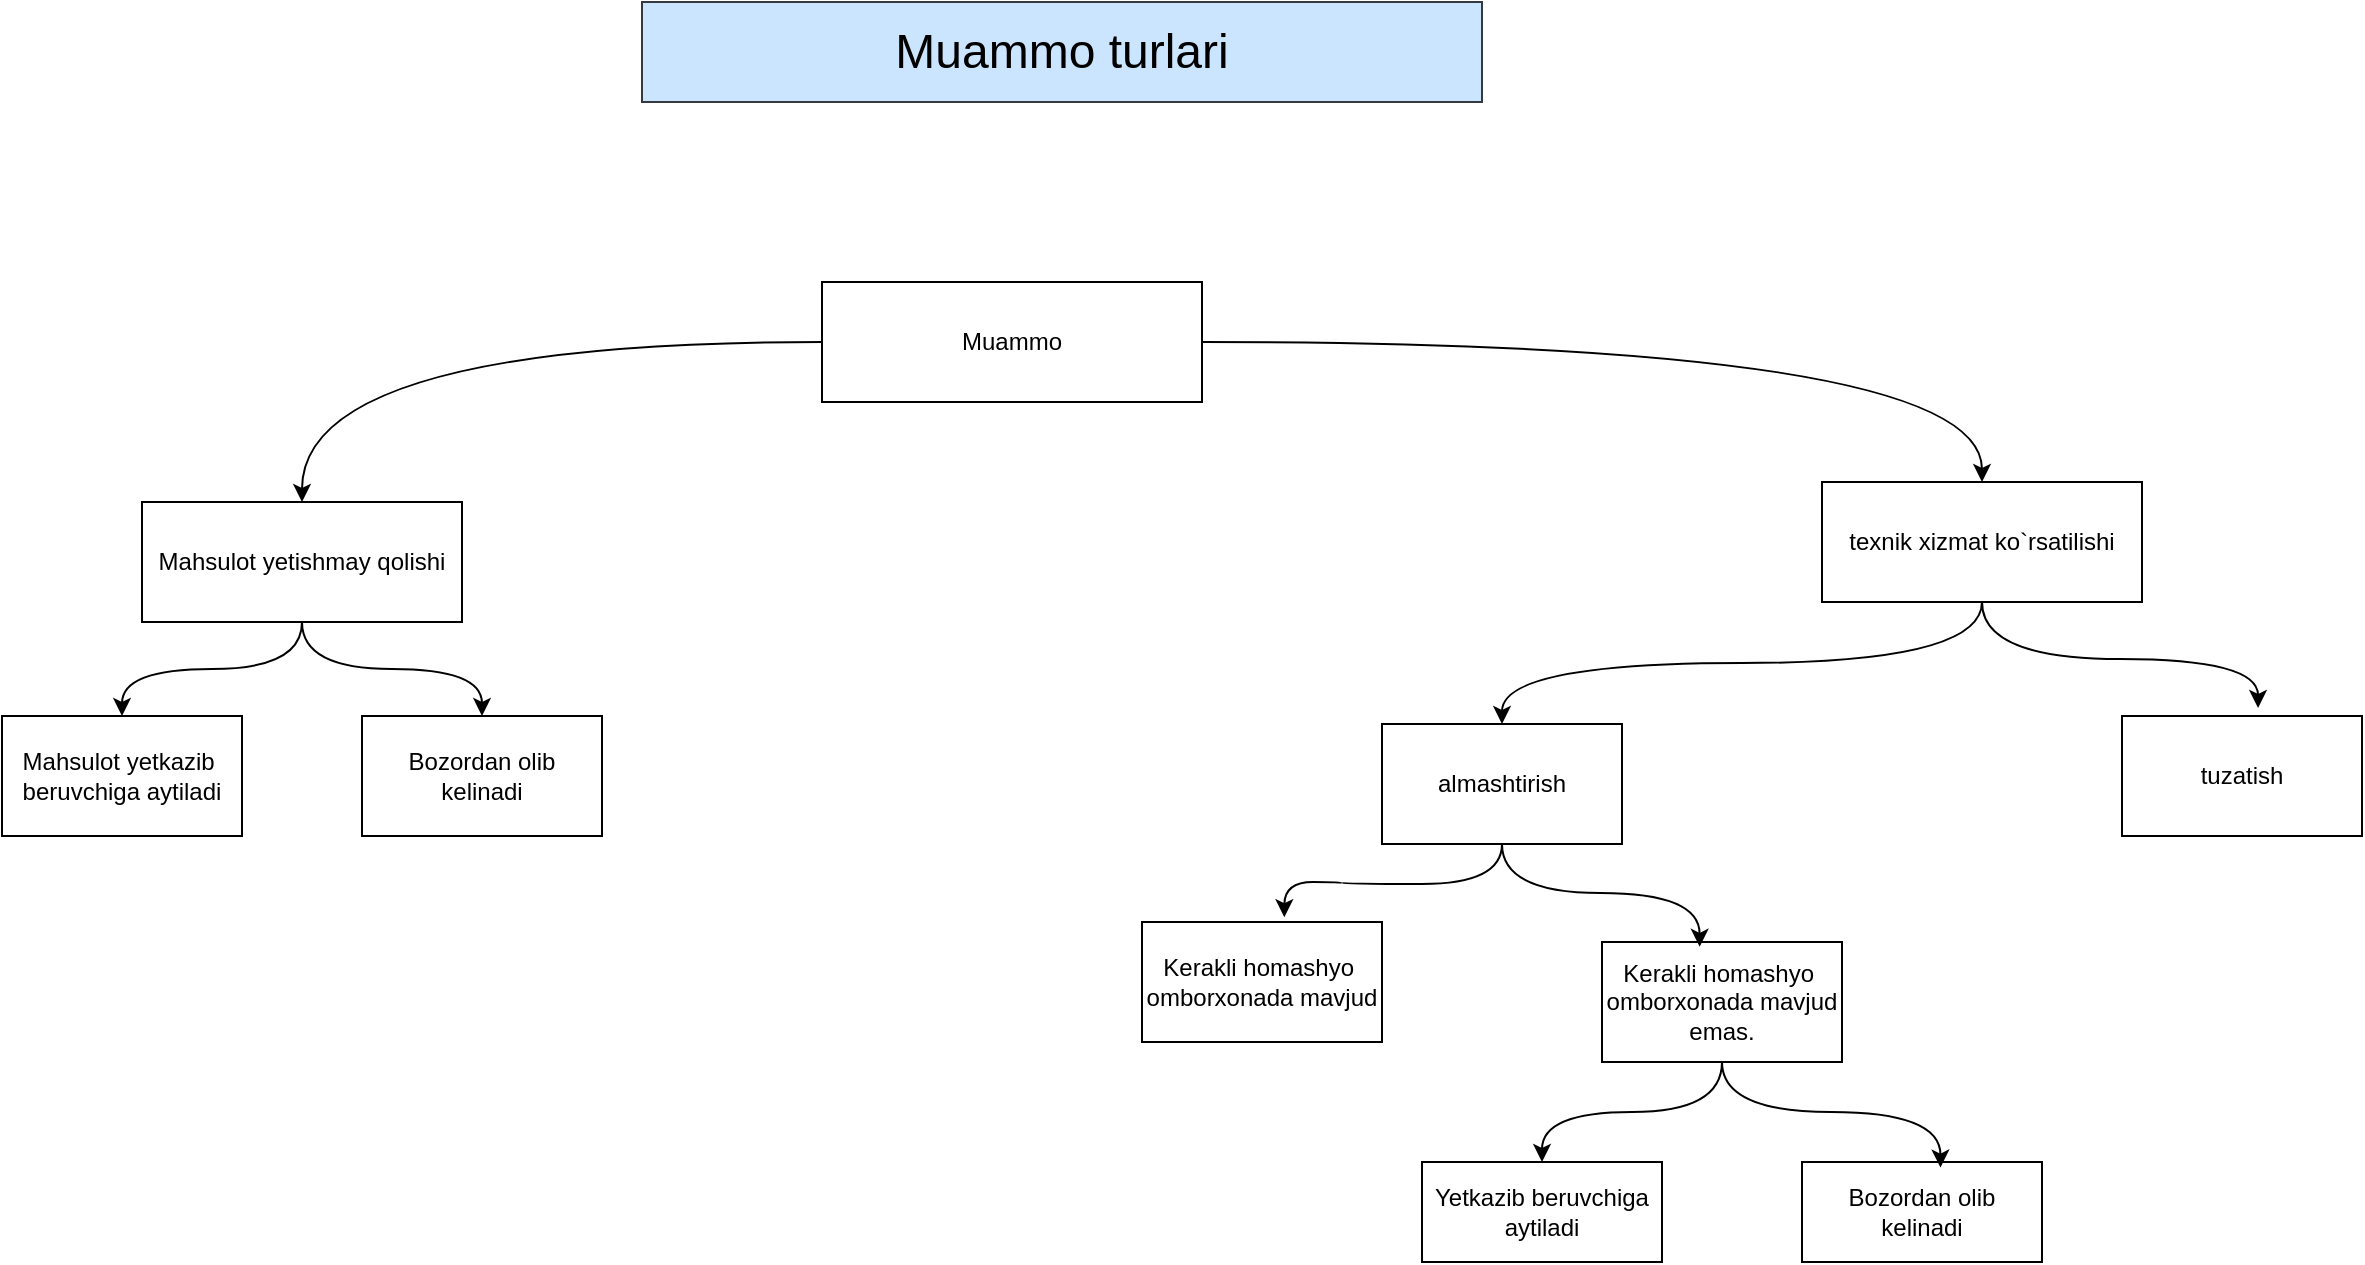 <mxfile version="22.0.2" type="device">
  <diagram name="Page-1" id="S6s_qbteM2A-nhVPYXRI">
    <mxGraphModel dx="2208" dy="831" grid="1" gridSize="10" guides="1" tooltips="1" connect="1" arrows="1" fold="1" page="1" pageScale="1" pageWidth="827" pageHeight="1169" math="0" shadow="0">
      <root>
        <mxCell id="0" />
        <mxCell id="1" parent="0" />
        <mxCell id="vmzaDkzr4cFAUGfzCsH--2" style="edgeStyle=orthogonalEdgeStyle;rounded=0;orthogonalLoop=1;jettySize=auto;html=1;curved=1;" edge="1" parent="1" source="vmzaDkzr4cFAUGfzCsH--1" target="vmzaDkzr4cFAUGfzCsH--4">
          <mxGeometry relative="1" as="geometry">
            <mxPoint x="160" y="290" as="targetPoint" />
          </mxGeometry>
        </mxCell>
        <mxCell id="vmzaDkzr4cFAUGfzCsH--3" style="edgeStyle=orthogonalEdgeStyle;rounded=0;orthogonalLoop=1;jettySize=auto;html=1;curved=1;entryX=0.5;entryY=0;entryDx=0;entryDy=0;" edge="1" parent="1" source="vmzaDkzr4cFAUGfzCsH--1" target="vmzaDkzr4cFAUGfzCsH--5">
          <mxGeometry relative="1" as="geometry">
            <mxPoint x="760" y="290" as="targetPoint" />
          </mxGeometry>
        </mxCell>
        <mxCell id="vmzaDkzr4cFAUGfzCsH--1" value="Muammo" style="rounded=0;whiteSpace=wrap;html=1;" vertex="1" parent="1">
          <mxGeometry x="330" y="180" width="190" height="60" as="geometry" />
        </mxCell>
        <mxCell id="vmzaDkzr4cFAUGfzCsH--22" style="edgeStyle=orthogonalEdgeStyle;rounded=0;orthogonalLoop=1;jettySize=auto;html=1;entryX=0.5;entryY=0;entryDx=0;entryDy=0;curved=1;" edge="1" parent="1" source="vmzaDkzr4cFAUGfzCsH--4" target="vmzaDkzr4cFAUGfzCsH--18">
          <mxGeometry relative="1" as="geometry" />
        </mxCell>
        <mxCell id="vmzaDkzr4cFAUGfzCsH--23" style="edgeStyle=orthogonalEdgeStyle;rounded=0;orthogonalLoop=1;jettySize=auto;html=1;entryX=0.5;entryY=0;entryDx=0;entryDy=0;curved=1;" edge="1" parent="1" source="vmzaDkzr4cFAUGfzCsH--4" target="vmzaDkzr4cFAUGfzCsH--19">
          <mxGeometry relative="1" as="geometry" />
        </mxCell>
        <mxCell id="vmzaDkzr4cFAUGfzCsH--4" value="Mahsulot yetishmay qolishi" style="rounded=0;whiteSpace=wrap;html=1;" vertex="1" parent="1">
          <mxGeometry x="-10" y="290" width="160" height="60" as="geometry" />
        </mxCell>
        <mxCell id="vmzaDkzr4cFAUGfzCsH--8" style="edgeStyle=orthogonalEdgeStyle;rounded=0;orthogonalLoop=1;jettySize=auto;html=1;exitX=0.5;exitY=1;exitDx=0;exitDy=0;entryX=0.5;entryY=0;entryDx=0;entryDy=0;curved=1;" edge="1" parent="1" source="vmzaDkzr4cFAUGfzCsH--5" target="vmzaDkzr4cFAUGfzCsH--6">
          <mxGeometry relative="1" as="geometry" />
        </mxCell>
        <mxCell id="vmzaDkzr4cFAUGfzCsH--5" value="texnik xizmat ko`rsatilishi" style="rounded=0;whiteSpace=wrap;html=1;" vertex="1" parent="1">
          <mxGeometry x="830" y="280" width="160" height="60" as="geometry" />
        </mxCell>
        <mxCell id="vmzaDkzr4cFAUGfzCsH--6" value="almashtirish" style="rounded=0;whiteSpace=wrap;html=1;" vertex="1" parent="1">
          <mxGeometry x="610" y="401" width="120" height="60" as="geometry" />
        </mxCell>
        <mxCell id="vmzaDkzr4cFAUGfzCsH--7" value="tuzatish" style="rounded=0;whiteSpace=wrap;html=1;" vertex="1" parent="1">
          <mxGeometry x="980" y="397" width="120" height="60" as="geometry" />
        </mxCell>
        <mxCell id="vmzaDkzr4cFAUGfzCsH--9" style="edgeStyle=orthogonalEdgeStyle;rounded=0;orthogonalLoop=1;jettySize=auto;html=1;entryX=0.567;entryY=-0.067;entryDx=0;entryDy=0;entryPerimeter=0;curved=1;" edge="1" parent="1" source="vmzaDkzr4cFAUGfzCsH--5" target="vmzaDkzr4cFAUGfzCsH--7">
          <mxGeometry relative="1" as="geometry" />
        </mxCell>
        <mxCell id="vmzaDkzr4cFAUGfzCsH--10" value="Kerakli homashyo&amp;nbsp;&lt;br&gt;omborxonada mavjud" style="rounded=0;whiteSpace=wrap;html=1;" vertex="1" parent="1">
          <mxGeometry x="490" y="500" width="120" height="60" as="geometry" />
        </mxCell>
        <mxCell id="vmzaDkzr4cFAUGfzCsH--16" style="edgeStyle=orthogonalEdgeStyle;rounded=0;orthogonalLoop=1;jettySize=auto;html=1;entryX=0.5;entryY=0;entryDx=0;entryDy=0;curved=1;" edge="1" parent="1" source="vmzaDkzr4cFAUGfzCsH--11" target="vmzaDkzr4cFAUGfzCsH--14">
          <mxGeometry relative="1" as="geometry" />
        </mxCell>
        <mxCell id="vmzaDkzr4cFAUGfzCsH--11" value="Kerakli homashyo&amp;nbsp;&lt;br&gt;omborxonada mavjud emas." style="rounded=0;whiteSpace=wrap;html=1;" vertex="1" parent="1">
          <mxGeometry x="720" y="510" width="120" height="60" as="geometry" />
        </mxCell>
        <mxCell id="vmzaDkzr4cFAUGfzCsH--12" style="edgeStyle=orthogonalEdgeStyle;rounded=0;orthogonalLoop=1;jettySize=auto;html=1;entryX=0.593;entryY=-0.04;entryDx=0;entryDy=0;entryPerimeter=0;elbow=vertical;curved=1;" edge="1" parent="1" source="vmzaDkzr4cFAUGfzCsH--6" target="vmzaDkzr4cFAUGfzCsH--10">
          <mxGeometry relative="1" as="geometry" />
        </mxCell>
        <mxCell id="vmzaDkzr4cFAUGfzCsH--13" style="edgeStyle=orthogonalEdgeStyle;rounded=0;orthogonalLoop=1;jettySize=auto;html=1;entryX=0.407;entryY=0.04;entryDx=0;entryDy=0;entryPerimeter=0;curved=1;" edge="1" parent="1" source="vmzaDkzr4cFAUGfzCsH--6" target="vmzaDkzr4cFAUGfzCsH--11">
          <mxGeometry relative="1" as="geometry" />
        </mxCell>
        <mxCell id="vmzaDkzr4cFAUGfzCsH--14" value="Yetkazib beruvchiga&lt;br&gt;aytiladi" style="rounded=0;whiteSpace=wrap;html=1;" vertex="1" parent="1">
          <mxGeometry x="630" y="620" width="120" height="50" as="geometry" />
        </mxCell>
        <mxCell id="vmzaDkzr4cFAUGfzCsH--15" value="Bozordan olib&lt;br&gt;kelinadi" style="rounded=0;whiteSpace=wrap;html=1;" vertex="1" parent="1">
          <mxGeometry x="820" y="620" width="120" height="50" as="geometry" />
        </mxCell>
        <mxCell id="vmzaDkzr4cFAUGfzCsH--17" style="edgeStyle=orthogonalEdgeStyle;rounded=0;orthogonalLoop=1;jettySize=auto;html=1;entryX=0.577;entryY=0.056;entryDx=0;entryDy=0;entryPerimeter=0;curved=1;" edge="1" parent="1" source="vmzaDkzr4cFAUGfzCsH--11" target="vmzaDkzr4cFAUGfzCsH--15">
          <mxGeometry relative="1" as="geometry" />
        </mxCell>
        <mxCell id="vmzaDkzr4cFAUGfzCsH--18" value="Mahsulot yetkazib&amp;nbsp;&lt;br&gt;beruvchiga aytiladi" style="rounded=0;whiteSpace=wrap;html=1;" vertex="1" parent="1">
          <mxGeometry x="-80" y="397" width="120" height="60" as="geometry" />
        </mxCell>
        <mxCell id="vmzaDkzr4cFAUGfzCsH--19" value="Bozordan olib&lt;br&gt;kelinadi" style="rounded=0;whiteSpace=wrap;html=1;" vertex="1" parent="1">
          <mxGeometry x="100" y="397" width="120" height="60" as="geometry" />
        </mxCell>
        <mxCell id="vmzaDkzr4cFAUGfzCsH--24" value="&lt;font style=&quot;font-size: 24px;&quot;&gt;Muammo turlari&lt;/font&gt;" style="text;html=1;strokeColor=#36393d;fillColor=#cce5ff;align=center;verticalAlign=middle;whiteSpace=wrap;rounded=0;" vertex="1" parent="1">
          <mxGeometry x="240" y="40" width="420" height="50" as="geometry" />
        </mxCell>
      </root>
    </mxGraphModel>
  </diagram>
</mxfile>
